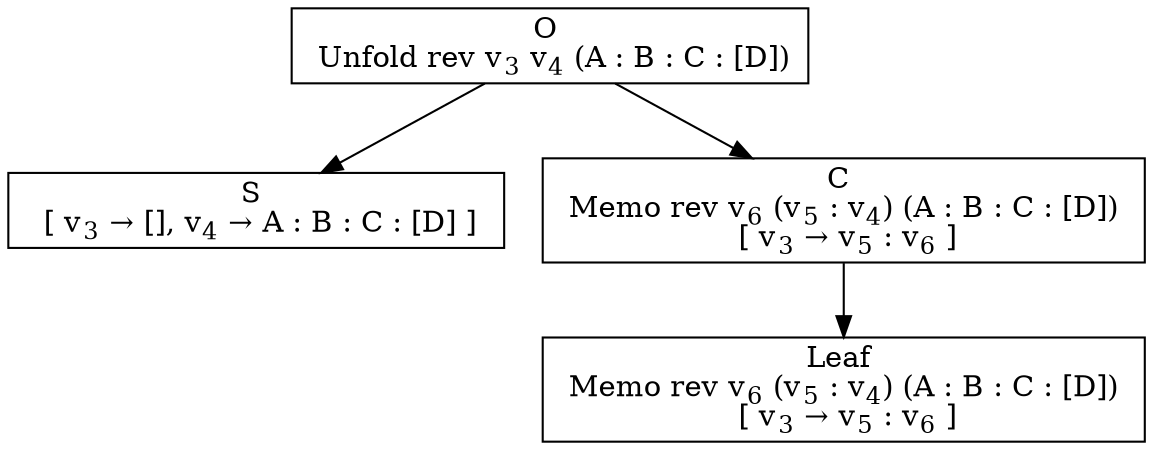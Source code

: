 digraph {
    graph [rankdir=TB
          ,bgcolor=transparent];
    node [shape=box
         ,fillcolor=white
         ,style=filled];
    0 [label=<O <BR/> Unfold rev v<SUB>3</SUB> v<SUB>4</SUB> (A : B : C : [D])>];
    1 [label=<S <BR/>  [ v<SUB>3</SUB> &rarr; [], v<SUB>4</SUB> &rarr; A : B : C : [D] ] >];
    2 [label=<C <BR/> Memo rev v<SUB>6</SUB> (v<SUB>5</SUB> : v<SUB>4</SUB>) (A : B : C : [D]) <BR/>  [ v<SUB>3</SUB> &rarr; v<SUB>5</SUB> : v<SUB>6</SUB> ] >];
    3 [label=<Leaf <BR/> Memo rev v<SUB>6</SUB> (v<SUB>5</SUB> : v<SUB>4</SUB>) (A : B : C : [D]) <BR/>  [ v<SUB>3</SUB> &rarr; v<SUB>5</SUB> : v<SUB>6</SUB> ] >];
    0 -> 1 [label=""];
    0 -> 2 [label=""];
    2 -> 3 [label=""];
}